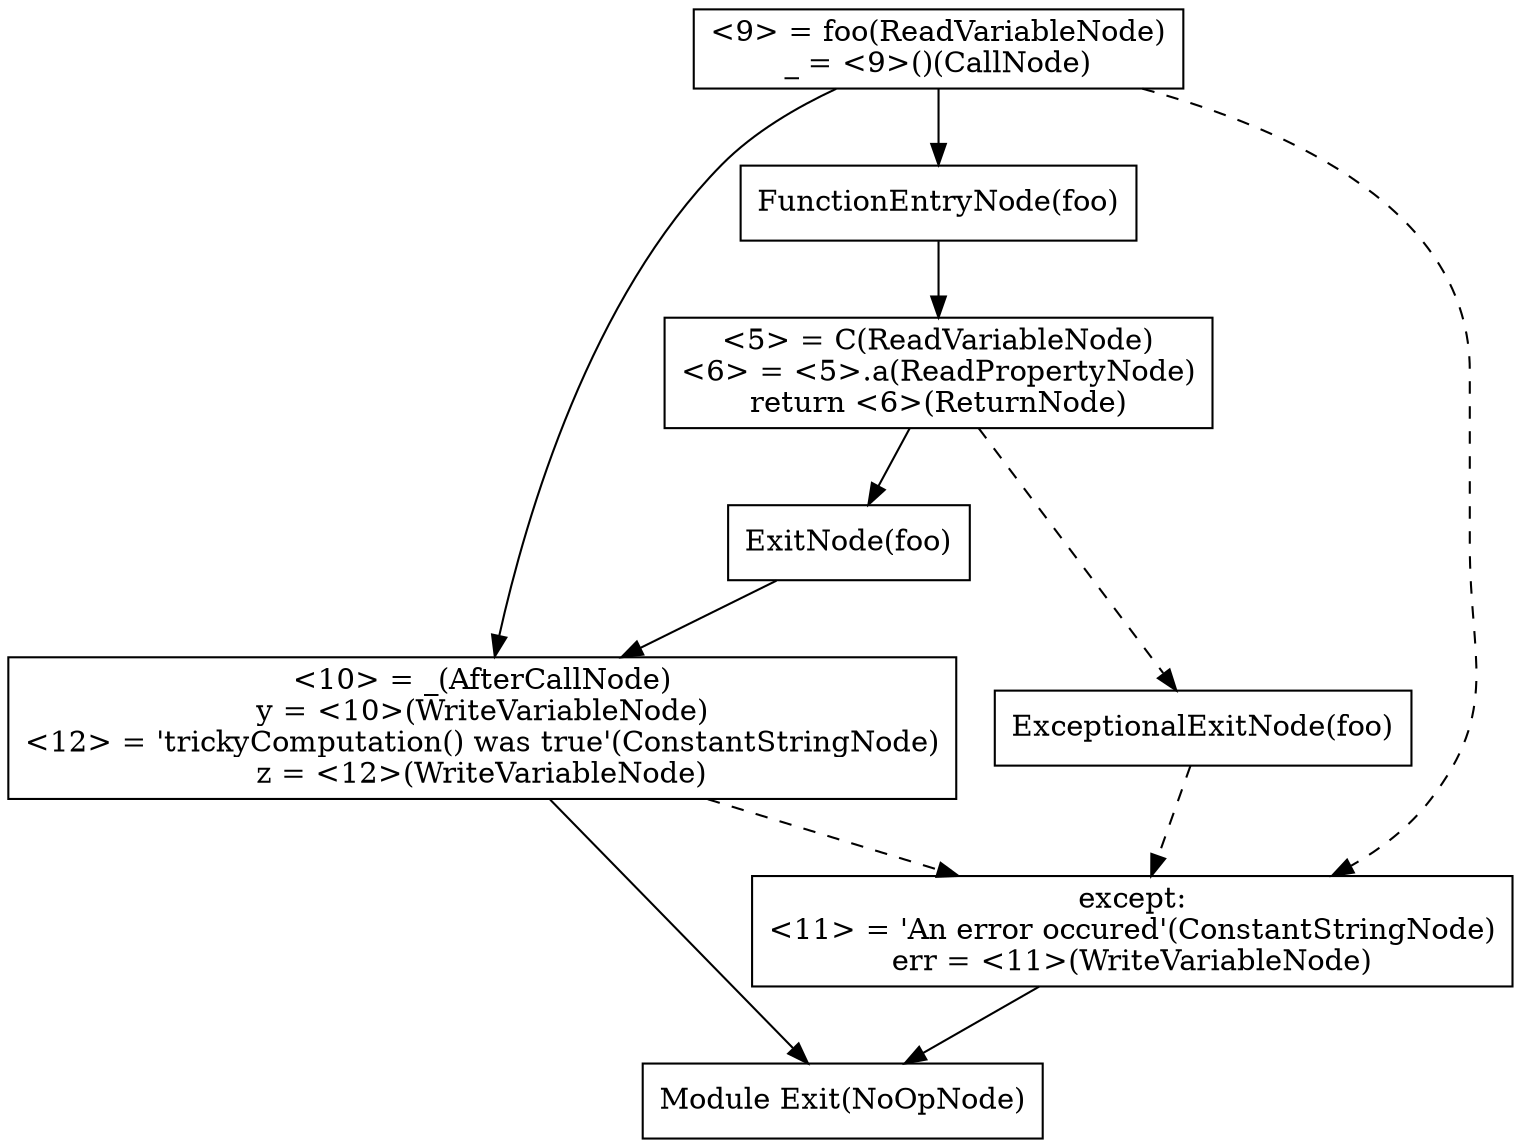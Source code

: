 digraph ControlFlowGraph {
	overlap=scalexy;
	node [shape=record];
	"d25d3b63-a03b-4367-9caf-a7ffc1458ee8" [shape=record label="&lt;9&gt; = foo	(ReadVariableNode)\n_ = &lt;9&gt;()	(CallNode)"];
	"89b7ab86-407d-469b-a18a-742b588dc080" [shape=record label="&lt;5&gt; = C	(ReadVariableNode)\n&lt;6&gt; = &lt;5&gt;.a	(ReadPropertyNode)\nreturn &lt;6&gt;	(ReturnNode)"];
	"78d648cc-c347-44e6-b890-1d57f950f423" [shape=record label="&lt;10&gt; = _	(AfterCallNode)\ny = &lt;10&gt;	(WriteVariableNode)\n&lt;12&gt; = 'trickyComputation() was true'	(ConstantStringNode)\nz = &lt;12&gt;	(WriteVariableNode)"];
	"4bdc015a-2629-4931-8239-454d2f3d79f3" [shape=record label="except:\n&lt;11&gt; = 'An error occured'	(ConstantStringNode)\nerr = &lt;11&gt;	(WriteVariableNode)"];
	"2e24f1be-f20d-4256-9744-08b3ffb7065a" [shape=record label="ExitNode(foo)"];
	"3c4ea1c3-ffa4-49ca-b200-30e89808d2e7" [shape=record label="ExceptionalExitNode(foo)"];
	"17b59d59-b6b5-413f-a5ee-a6c655798e1a" [shape=record label="Module Exit	(NoOpNode)"];
	"9159149e-21b4-4d9b-989c-06438b6086b8" [shape=record label="FunctionEntryNode(foo)"];
	"9159149e-21b4-4d9b-989c-06438b6086b8" -> "89b7ab86-407d-469b-a18a-742b588dc080" [style="solid" label=""];
	"4bdc015a-2629-4931-8239-454d2f3d79f3" -> "17b59d59-b6b5-413f-a5ee-a6c655798e1a" [style="solid" label=""];
	"d25d3b63-a03b-4367-9caf-a7ffc1458ee8" -> "9159149e-21b4-4d9b-989c-06438b6086b8" [style="solid" label=""];
	"d25d3b63-a03b-4367-9caf-a7ffc1458ee8" -> "78d648cc-c347-44e6-b890-1d57f950f423" [style="solid" label=""];
	"78d648cc-c347-44e6-b890-1d57f950f423" -> "17b59d59-b6b5-413f-a5ee-a6c655798e1a" [style="solid" label=""];
	"89b7ab86-407d-469b-a18a-742b588dc080" -> "2e24f1be-f20d-4256-9744-08b3ffb7065a" [style="solid" label=""];
	"2e24f1be-f20d-4256-9744-08b3ffb7065a" -> "78d648cc-c347-44e6-b890-1d57f950f423" [style="solid" label=""];
	"3c4ea1c3-ffa4-49ca-b200-30e89808d2e7" -> "4bdc015a-2629-4931-8239-454d2f3d79f3" [style="dashed" label=""];
	"d25d3b63-a03b-4367-9caf-a7ffc1458ee8" -> "4bdc015a-2629-4931-8239-454d2f3d79f3" [style="dashed" label=""];
	"89b7ab86-407d-469b-a18a-742b588dc080" -> "3c4ea1c3-ffa4-49ca-b200-30e89808d2e7" [style="dashed" label=""];
	"78d648cc-c347-44e6-b890-1d57f950f423" -> "4bdc015a-2629-4931-8239-454d2f3d79f3" [style="dashed" label=""];
}
